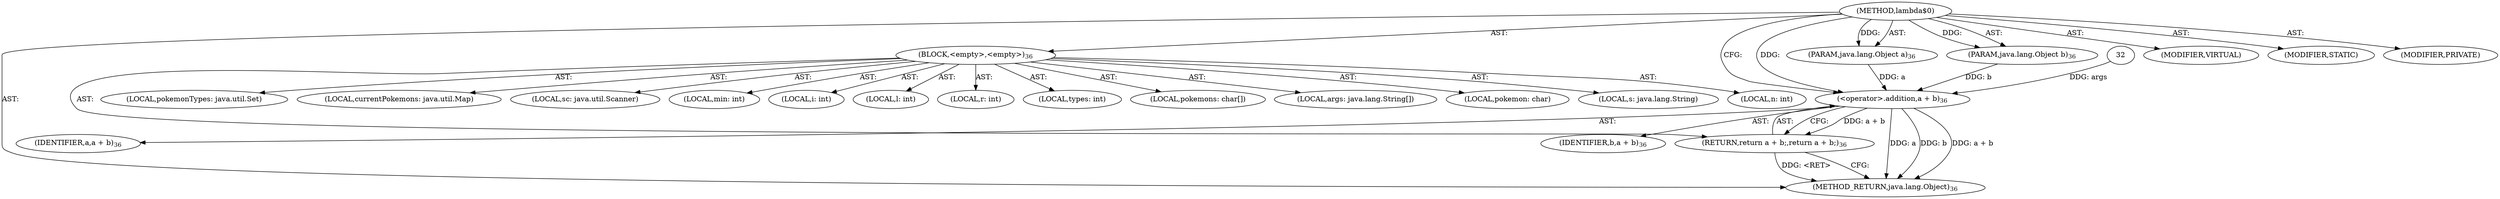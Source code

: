 digraph "lambda$0" {  
"220" [label = <(METHOD,lambda$0)> ]
"221" [label = <(PARAM,java.lang.Object a)<SUB>36</SUB>> ]
"222" [label = <(PARAM,java.lang.Object b)<SUB>36</SUB>> ]
"223" [label = <(BLOCK,&lt;empty&gt;,&lt;empty&gt;)<SUB>36</SUB>> ]
"224" [label = <(LOCAL,pokemon: char)> ]
"225" [label = <(LOCAL,s: java.lang.String)> ]
"226" [label = <(LOCAL,n: int)> ]
"227" [label = <(LOCAL,pokemonTypes: java.util.Set)> ]
"228" [label = <(LOCAL,currentPokemons: java.util.Map)> ]
"229" [label = <(LOCAL,sc: java.util.Scanner)> ]
"230" [label = <(LOCAL,min: int)> ]
"231" [label = <(LOCAL,i: int)> ]
"232" [label = <(LOCAL,l: int)> ]
"233" [label = <(LOCAL,r: int)> ]
"234" [label = <(LOCAL,types: int)> ]
"235" [label = <(LOCAL,pokemons: char[])> ]
"236" [label = <(LOCAL,args: java.lang.String[])> ]
"237" [label = <(RETURN,return a + b;,return a + b;)<SUB>36</SUB>> ]
"238" [label = <(&lt;operator&gt;.addition,a + b)<SUB>36</SUB>> ]
"239" [label = <(IDENTIFIER,a,a + b)<SUB>36</SUB>> ]
"240" [label = <(IDENTIFIER,b,a + b)<SUB>36</SUB>> ]
"241" [label = <(METHOD_RETURN,java.lang.Object)<SUB>36</SUB>> ]
"242" [label = <(MODIFIER,VIRTUAL)> ]
"243" [label = <(MODIFIER,STATIC)> ]
"244" [label = <(MODIFIER,PRIVATE)> ]
  "220" -> "221"  [ label = "AST: "] 
  "220" -> "222"  [ label = "AST: "] 
  "220" -> "223"  [ label = "AST: "] 
  "220" -> "241"  [ label = "AST: "] 
  "220" -> "242"  [ label = "AST: "] 
  "220" -> "243"  [ label = "AST: "] 
  "220" -> "244"  [ label = "AST: "] 
  "223" -> "224"  [ label = "AST: "] 
  "223" -> "225"  [ label = "AST: "] 
  "223" -> "226"  [ label = "AST: "] 
  "223" -> "227"  [ label = "AST: "] 
  "223" -> "228"  [ label = "AST: "] 
  "223" -> "229"  [ label = "AST: "] 
  "223" -> "230"  [ label = "AST: "] 
  "223" -> "231"  [ label = "AST: "] 
  "223" -> "232"  [ label = "AST: "] 
  "223" -> "233"  [ label = "AST: "] 
  "223" -> "234"  [ label = "AST: "] 
  "223" -> "235"  [ label = "AST: "] 
  "223" -> "236"  [ label = "AST: "] 
  "223" -> "237"  [ label = "AST: "] 
  "237" -> "238"  [ label = "AST: "] 
  "238" -> "239"  [ label = "AST: "] 
  "238" -> "240"  [ label = "AST: "] 
  "237" -> "241"  [ label = "CFG: "] 
  "238" -> "237"  [ label = "CFG: "] 
  "220" -> "238"  [ label = "CFG: "] 
  "237" -> "241"  [ label = "DDG: &lt;RET&gt;"] 
  "238" -> "241"  [ label = "DDG: a"] 
  "238" -> "241"  [ label = "DDG: b"] 
  "238" -> "241"  [ label = "DDG: a + b"] 
  "220" -> "221"  [ label = "DDG: "] 
  "220" -> "222"  [ label = "DDG: "] 
  "238" -> "237"  [ label = "DDG: a + b"] 
  "32" -> "238"  [ label = "DDG: args"] 
  "221" -> "238"  [ label = "DDG: a"] 
  "220" -> "238"  [ label = "DDG: "] 
  "222" -> "238"  [ label = "DDG: b"] 
}
